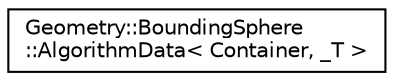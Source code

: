 digraph "Graphical Class Hierarchy"
{
  edge [fontname="Helvetica",fontsize="10",labelfontname="Helvetica",labelfontsize="10"];
  node [fontname="Helvetica",fontsize="10",shape=record];
  rankdir="LR";
  Node1 [label="Geometry::BoundingSphere\l::AlgorithmData\< Container, _T \>",height=0.2,width=0.4,color="black", fillcolor="white", style="filled",URL="$structGeometry_1_1BoundingSphere_1_1AlgorithmData.html"];
}
